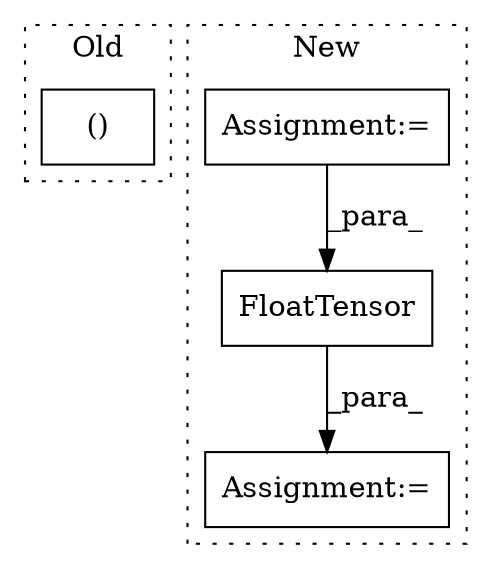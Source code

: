 digraph G {
subgraph cluster0 {
1 [label="()" a="106" s="1449" l="27" shape="box"];
label = "Old";
style="dotted";
}
subgraph cluster1 {
2 [label="FloatTensor" a="32" s="2495,2510" l="12,1" shape="box"];
3 [label="Assignment:=" a="7" s="2488" l="1" shape="box"];
4 [label="Assignment:=" a="7" s="1951" l="1" shape="box"];
label = "New";
style="dotted";
}
2 -> 3 [label="_para_"];
4 -> 2 [label="_para_"];
}